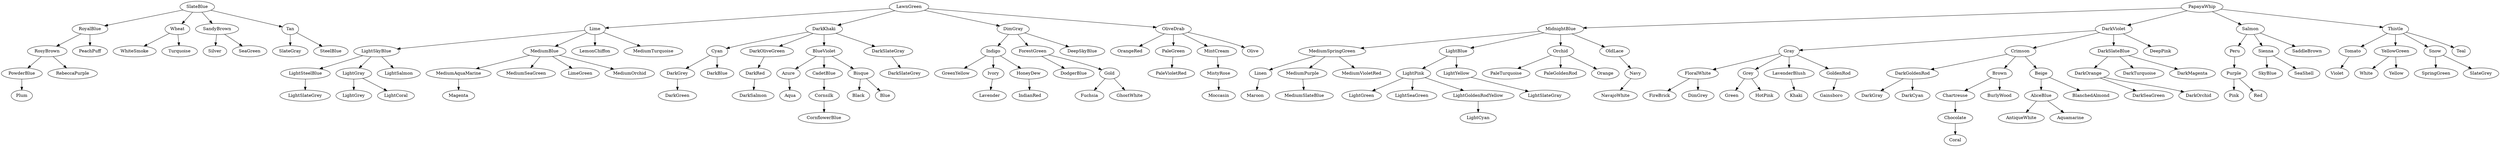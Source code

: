 digraph {
	SlateBlue [label=SlateBlue]
	LawnGreen [label=LawnGreen]
	MidnightBlue [label=MidnightBlue]
		PapayaWhip -> MidnightBlue
	Lime [label=Lime]
		LawnGreen -> Lime
	MediumSpringGreen [label=MediumSpringGreen]
		MidnightBlue -> MediumSpringGreen
	DarkViolet [label=DarkViolet]
		PapayaWhip -> DarkViolet
	DarkKhaki [label=DarkKhaki]
		LawnGreen -> DarkKhaki
	DimGray [label=DimGray]
		LawnGreen -> DimGray
	Gray [label=Gray]
		DarkViolet -> Gray
	Salmon [label=Salmon]
		PapayaWhip -> Salmon
	Indigo [label=Indigo]
		DimGray -> Indigo
	RoyalBlue [label=RoyalBlue]
		SlateBlue -> RoyalBlue
	ForestGreen [label=ForestGreen]
		DimGray -> ForestGreen
	LightBlue [label=LightBlue]
		MidnightBlue -> LightBlue
	LightSkyBlue [label=LightSkyBlue]
		Lime -> LightSkyBlue
	Crimson [label=Crimson]
		DarkViolet -> Crimson
	FloralWhite [label=FloralWhite]
		Gray -> FloralWhite
	Peru [label=Peru]
		Salmon -> Peru
	MediumBlue [label=MediumBlue]
		Lime -> MediumBlue
	Thistle [label=Thistle]
		PapayaWhip -> Thistle
	DarkSlateBlue [label=DarkSlateBlue]
		DarkViolet -> DarkSlateBlue
	Cyan [label=Cyan]
		DarkKhaki -> Cyan
	LightPink [label=LightPink]
		LightBlue -> LightPink
	DodgerBlue [label=DodgerBlue]
		ForestGreen -> DodgerBlue
	Wheat [label=Wheat]
		SlateBlue -> Wheat
	Tomato [label=Tomato]
		Thistle -> Tomato
	SandyBrown [label=SandyBrown]
		SlateBlue -> SandyBrown
	LightYellow [label=LightYellow]
		LightBlue -> LightYellow
	LightSteelBlue [label=LightSteelBlue]
		LightSkyBlue -> LightSteelBlue
	Sienna [label=Sienna]
		Salmon -> Sienna
	DarkOliveGreen [label=DarkOliveGreen]
		DarkKhaki -> DarkOliveGreen
	OliveDrab [label=OliveDrab]
		LawnGreen -> OliveDrab
	Grey [label=Grey]
		Gray -> Grey
	RosyBrown [label=RosyBrown]
		RoyalBlue -> RosyBrown
	Purple [label=Purple]
		Peru -> Purple
	Tan [label=Tan]
		SlateBlue -> Tan
	LightSlateGray [label=LightSlateGray]
		LightYellow -> LightSlateGray
	YellowGreen [label=YellowGreen]
		Thistle -> YellowGreen
	Orchid [label=Orchid]
		MidnightBlue -> Orchid
	BlueViolet [label=BlueViolet]
		DarkKhaki -> BlueViolet
	DarkSlateGray [label=DarkSlateGray]
		DarkKhaki -> DarkSlateGray
	Snow [label=Snow]
		Thistle -> Snow
	GreenYellow [label=GreenYellow]
		Indigo -> GreenYellow
	LightSlateGrey [label=LightSlateGrey]
		LightSteelBlue -> LightSlateGrey
	OldLace [label=OldLace]
		MidnightBlue -> OldLace
	SaddleBrown [label=SaddleBrown]
		Salmon -> SaddleBrown
	LavenderBlush [label=LavenderBlush]
		Gray -> LavenderBlush
	Linen [label=Linen]
		MediumSpringGreen -> Linen
	DarkGoldenRod [label=DarkGoldenRod]
		Crimson -> DarkGoldenRod
	DarkGrey [label=DarkGrey]
		Cyan -> DarkGrey
	Brown [label=Brown]
		Crimson -> Brown
	Beige [label=Beige]
		Crimson -> Beige
	SlateGray [label=SlateGray]
		Tan -> SlateGray
	LightGray [label=LightGray]
		LightSkyBlue -> LightGray
	Ivory [label=Ivory]
		Indigo -> Ivory
	Green [label=Green]
		Grey -> Green
	OrangeRed [label=OrangeRed]
		OliveDrab -> OrangeRed
	DarkGray [label=DarkGray]
		DarkGoldenRod -> DarkGray
	Silver [label=Silver]
		SandyBrown -> Silver
	Azure [label=Azure]
		BlueViolet -> Azure
	LightSalmon [label=LightSalmon]
		LightSkyBlue -> LightSalmon
	HoneyDew [label=HoneyDew]
		Indigo -> HoneyDew
	DarkOrange [label=DarkOrange]
		DarkSlateBlue -> DarkOrange
	PowderBlue [label=PowderBlue]
		RosyBrown -> PowderBlue
	MediumPurple [label=MediumPurple]
		MediumSpringGreen -> MediumPurple
	Pink [label=Pink]
		Purple -> Pink
	FireBrick [label=FireBrick]
		FloralWhite -> FireBrick
	GoldenRod [label=GoldenRod]
		Gray -> GoldenRod
	LightGreen [label=LightGreen]
		LightPink -> LightGreen
	MediumAquaMarine [label=MediumAquaMarine]
		MediumBlue -> MediumAquaMarine
	LemonChiffon [label=LemonChiffon]
		Lime -> LemonChiffon
	PaleGreen [label=PaleGreen]
		OliveDrab -> PaleGreen
	WhiteSmoke [label=WhiteSmoke]
		Wheat -> WhiteSmoke
	SkyBlue [label=SkyBlue]
		Sienna -> SkyBlue
	SeaGreen [label=SeaGreen]
		SandyBrown -> SeaGreen
	CadetBlue [label=CadetBlue]
		BlueViolet -> CadetBlue
	MintCream [label=MintCream]
		OliveDrab -> MintCream
	RebeccaPurple [label=RebeccaPurple]
		RosyBrown -> RebeccaPurple
	PeachPuff [label=PeachPuff]
		RoyalBlue -> PeachPuff
	LightGrey [label=LightGrey]
		LightGray -> LightGrey
	Maroon [label=Maroon]
		Linen -> Maroon
	Gold [label=Gold]
		ForestGreen -> Gold
	Olive [label=Olive]
		OliveDrab -> Olive
	LightSeaGreen [label=LightSeaGreen]
		LightPink -> LightSeaGreen
	Bisque [label=Bisque]
		BlueViolet -> Bisque
	Navy [label=Navy]
		OldLace -> Navy
	MistyRose [label=MistyRose]
		MintCream -> MistyRose
	HotPink [label=HotPink]
		Grey -> HotPink
	DeepPink [label=DeepPink]
		DarkViolet -> DeepPink
	Chartreuse [label=Chartreuse]
		Brown -> Chartreuse
	AliceBlue [label=AliceBlue]
		Beige -> AliceBlue
	DarkTurquoise [label=DarkTurquoise]
		DarkSlateBlue -> DarkTurquoise
	Gainsboro [label=Gainsboro]
		GoldenRod -> Gainsboro
	Cornsilk [label=Cornsilk]
		CadetBlue -> Cornsilk
	DarkRed [label=DarkRed]
		DarkOliveGreen -> DarkRed
	Fuchsia [label=Fuchsia]
		Gold -> Fuchsia
	SeaShell [label=SeaShell]
		Sienna -> SeaShell
	BlanchedAlmond [label=BlanchedAlmond]
		Beige -> BlanchedAlmond
	Turquoise [label=Turquoise]
		Wheat -> Turquoise
	Black [label=Black]
		Bisque -> Black
	Khaki [label=Khaki]
		LavenderBlush -> Khaki
	Lavender [label=Lavender]
		Ivory -> Lavender
	MediumTurquoise [label=MediumTurquoise]
		Lime -> MediumTurquoise
	NavajoWhite [label=NavajoWhite]
		Navy -> NavajoWhite
	Teal [label=Teal]
		Thistle -> Teal
	LightGoldenRodYellow [label=LightGoldenRodYellow]
		LightPink -> LightGoldenRodYellow
	Plum [label=Plum]
		PowderBlue -> Plum
	Chocolate [label=Chocolate]
		Chartreuse -> Chocolate
	White [label=White]
		YellowGreen -> White
	DarkBlue [label=DarkBlue]
		Cyan -> DarkBlue
	DarkSeaGreen [label=DarkSeaGreen]
		DarkOrange -> DarkSeaGreen
	SteelBlue [label=SteelBlue]
		Tan -> SteelBlue
	Blue [label=Blue]
		Bisque -> Blue
	DimGrey [label=DimGrey]
		FloralWhite -> DimGrey
	MediumVioletRed [label=MediumVioletRed]
		MediumSpringGreen -> MediumVioletRed
	Red [label=Red]
		Purple -> Red
	MediumSeaGreen [label=MediumSeaGreen]
		MediumBlue -> MediumSeaGreen
	BurlyWood [label=BurlyWood]
		Brown -> BurlyWood
	Yellow [label=Yellow]
		YellowGreen -> Yellow
	Aqua [label=Aqua]
		Azure -> Aqua
	LimeGreen [label=LimeGreen]
		MediumBlue -> LimeGreen
	IndianRed [label=IndianRed]
		HoneyDew -> IndianRed
	GhostWhite [label=GhostWhite]
		Gold -> GhostWhite
	DarkSlateGrey [label=DarkSlateGrey]
		DarkSlateGray -> DarkSlateGrey
	Magenta [label=Magenta]
		MediumAquaMarine -> Magenta
	Violet [label=Violet]
		Tomato -> Violet
	PaleTurquoise [label=PaleTurquoise]
		Orchid -> PaleTurquoise
	PaleVioletRed [label=PaleVioletRed]
		PaleGreen -> PaleVioletRed
	DarkGreen [label=DarkGreen]
		DarkGrey -> DarkGreen
	DeepSkyBlue [label=DeepSkyBlue]
		DimGray -> DeepSkyBlue
	CornflowerBlue [label=CornflowerBlue]
		Cornsilk -> CornflowerBlue
	PaleGoldenRod [label=PaleGoldenRod]
		Orchid -> PaleGoldenRod
	Orange [label=Orange]
		Orchid -> Orange
	SpringGreen [label=SpringGreen]
		Snow -> SpringGreen
	DarkSalmon [label=DarkSalmon]
		DarkRed -> DarkSalmon
	Coral [label=Coral]
		Chocolate -> Coral
	MediumOrchid [label=MediumOrchid]
		MediumBlue -> MediumOrchid
	SlateGrey [label=SlateGrey]
		Snow -> SlateGrey
	Moccasin [label=Moccasin]
		MistyRose -> Moccasin
	LightCoral [label=LightCoral]
		LightGray -> LightCoral
	AntiqueWhite [label=AntiqueWhite]
		AliceBlue -> AntiqueWhite
	DarkMagenta [label=DarkMagenta]
		DarkSlateBlue -> DarkMagenta
	DarkCyan [label=DarkCyan]
		DarkGoldenRod -> DarkCyan
	LightCyan [label=LightCyan]
		LightGoldenRodYellow -> LightCyan
	Aquamarine [label=Aquamarine]
		AliceBlue -> Aquamarine
	MediumSlateBlue [label=MediumSlateBlue]
		MediumPurple -> MediumSlateBlue
	DarkOrchid [label=DarkOrchid]
		DarkOrange -> DarkOrchid
}